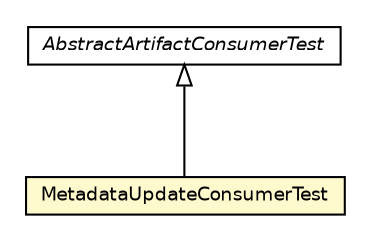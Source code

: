 #!/usr/local/bin/dot
#
# Class diagram 
# Generated by UmlGraph version 4.6 (http://www.spinellis.gr/sw/umlgraph)
#

digraph G {
	edge [fontname="Helvetica",fontsize=10,labelfontname="Helvetica",labelfontsize=10];
	node [fontname="Helvetica",fontsize=10,shape=plaintext];
	// org.apache.maven.archiva.consumers.core.MetadataUpdateConsumerTest
	c23942 [label=<<table border="0" cellborder="1" cellspacing="0" cellpadding="2" port="p" bgcolor="lemonChiffon" href="./MetadataUpdateConsumerTest.html">
		<tr><td><table border="0" cellspacing="0" cellpadding="1">
			<tr><td> MetadataUpdateConsumerTest </td></tr>
		</table></td></tr>
		</table>>, fontname="Helvetica", fontcolor="black", fontsize=9.0];
	// org.apache.maven.archiva.consumers.core.AbstractArtifactConsumerTest
	c23944 [label=<<table border="0" cellborder="1" cellspacing="0" cellpadding="2" port="p" href="./AbstractArtifactConsumerTest.html">
		<tr><td><table border="0" cellspacing="0" cellpadding="1">
			<tr><td><font face="Helvetica-Oblique"> AbstractArtifactConsumerTest </font></td></tr>
		</table></td></tr>
		</table>>, fontname="Helvetica", fontcolor="black", fontsize=9.0];
	//org.apache.maven.archiva.consumers.core.MetadataUpdateConsumerTest extends org.apache.maven.archiva.consumers.core.AbstractArtifactConsumerTest
	c23944:p -> c23942:p [dir=back,arrowtail=empty];
}

